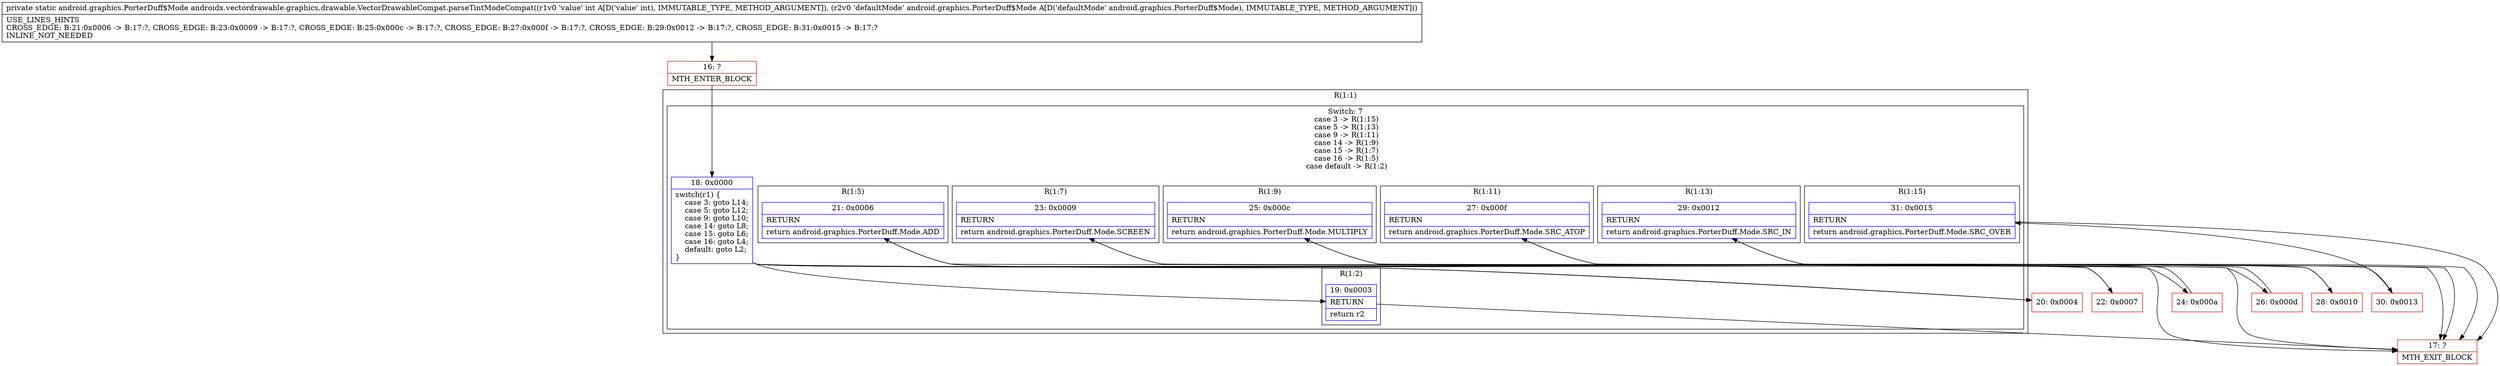 digraph "CFG forandroidx.vectordrawable.graphics.drawable.VectorDrawableCompat.parseTintModeCompat(ILandroid\/graphics\/PorterDuff$Mode;)Landroid\/graphics\/PorterDuff$Mode;" {
subgraph cluster_Region_82835097 {
label = "R(1:1)";
node [shape=record,color=blue];
subgraph cluster_SwitchRegion_1567283404 {
label = "Switch: 7
 case 3 -> R(1:15)
 case 5 -> R(1:13)
 case 9 -> R(1:11)
 case 14 -> R(1:9)
 case 15 -> R(1:7)
 case 16 -> R(1:5)
 case default -> R(1:2)";
node [shape=record,color=blue];
Node_18 [shape=record,label="{18\:\ 0x0000|switch(r1) \{\l    case 3: goto L14;\l    case 5: goto L12;\l    case 9: goto L10;\l    case 14: goto L8;\l    case 15: goto L6;\l    case 16: goto L4;\l    default: goto L2;\l\}\l}"];
subgraph cluster_Region_521220183 {
label = "R(1:15)";
node [shape=record,color=blue];
Node_31 [shape=record,label="{31\:\ 0x0015|RETURN\l|return android.graphics.PorterDuff.Mode.SRC_OVER\l}"];
}
subgraph cluster_Region_517229738 {
label = "R(1:13)";
node [shape=record,color=blue];
Node_29 [shape=record,label="{29\:\ 0x0012|RETURN\l|return android.graphics.PorterDuff.Mode.SRC_IN\l}"];
}
subgraph cluster_Region_1710504663 {
label = "R(1:11)";
node [shape=record,color=blue];
Node_27 [shape=record,label="{27\:\ 0x000f|RETURN\l|return android.graphics.PorterDuff.Mode.SRC_ATOP\l}"];
}
subgraph cluster_Region_1850946077 {
label = "R(1:9)";
node [shape=record,color=blue];
Node_25 [shape=record,label="{25\:\ 0x000c|RETURN\l|return android.graphics.PorterDuff.Mode.MULTIPLY\l}"];
}
subgraph cluster_Region_2018915336 {
label = "R(1:7)";
node [shape=record,color=blue];
Node_23 [shape=record,label="{23\:\ 0x0009|RETURN\l|return android.graphics.PorterDuff.Mode.SCREEN\l}"];
}
subgraph cluster_Region_1155241652 {
label = "R(1:5)";
node [shape=record,color=blue];
Node_21 [shape=record,label="{21\:\ 0x0006|RETURN\l|return android.graphics.PorterDuff.Mode.ADD\l}"];
}
subgraph cluster_Region_12402298 {
label = "R(1:2)";
node [shape=record,color=blue];
Node_19 [shape=record,label="{19\:\ 0x0003|RETURN\l|return r2\l}"];
}
}
}
Node_16 [shape=record,color=red,label="{16\:\ ?|MTH_ENTER_BLOCK\l}"];
Node_17 [shape=record,color=red,label="{17\:\ ?|MTH_EXIT_BLOCK\l}"];
Node_20 [shape=record,color=red,label="{20\:\ 0x0004}"];
Node_22 [shape=record,color=red,label="{22\:\ 0x0007}"];
Node_24 [shape=record,color=red,label="{24\:\ 0x000a}"];
Node_26 [shape=record,color=red,label="{26\:\ 0x000d}"];
Node_28 [shape=record,color=red,label="{28\:\ 0x0010}"];
Node_30 [shape=record,color=red,label="{30\:\ 0x0013}"];
MethodNode[shape=record,label="{private static android.graphics.PorterDuff$Mode androidx.vectordrawable.graphics.drawable.VectorDrawableCompat.parseTintModeCompat((r1v0 'value' int A[D('value' int), IMMUTABLE_TYPE, METHOD_ARGUMENT]), (r2v0 'defaultMode' android.graphics.PorterDuff$Mode A[D('defaultMode' android.graphics.PorterDuff$Mode), IMMUTABLE_TYPE, METHOD_ARGUMENT]))  | USE_LINES_HINTS\lCROSS_EDGE: B:21:0x0006 \-\> B:17:?, CROSS_EDGE: B:23:0x0009 \-\> B:17:?, CROSS_EDGE: B:25:0x000c \-\> B:17:?, CROSS_EDGE: B:27:0x000f \-\> B:17:?, CROSS_EDGE: B:29:0x0012 \-\> B:17:?, CROSS_EDGE: B:31:0x0015 \-\> B:17:?\lINLINE_NOT_NEEDED\l}"];
MethodNode -> Node_16;Node_18 -> Node_19;
Node_18 -> Node_20;
Node_18 -> Node_22;
Node_18 -> Node_24;
Node_18 -> Node_26;
Node_18 -> Node_28;
Node_18 -> Node_30;
Node_31 -> Node_17;
Node_29 -> Node_17;
Node_27 -> Node_17;
Node_25 -> Node_17;
Node_23 -> Node_17;
Node_21 -> Node_17;
Node_19 -> Node_17;
Node_16 -> Node_18;
Node_20 -> Node_21;
Node_22 -> Node_23;
Node_24 -> Node_25;
Node_26 -> Node_27;
Node_28 -> Node_29;
Node_30 -> Node_31;
}

